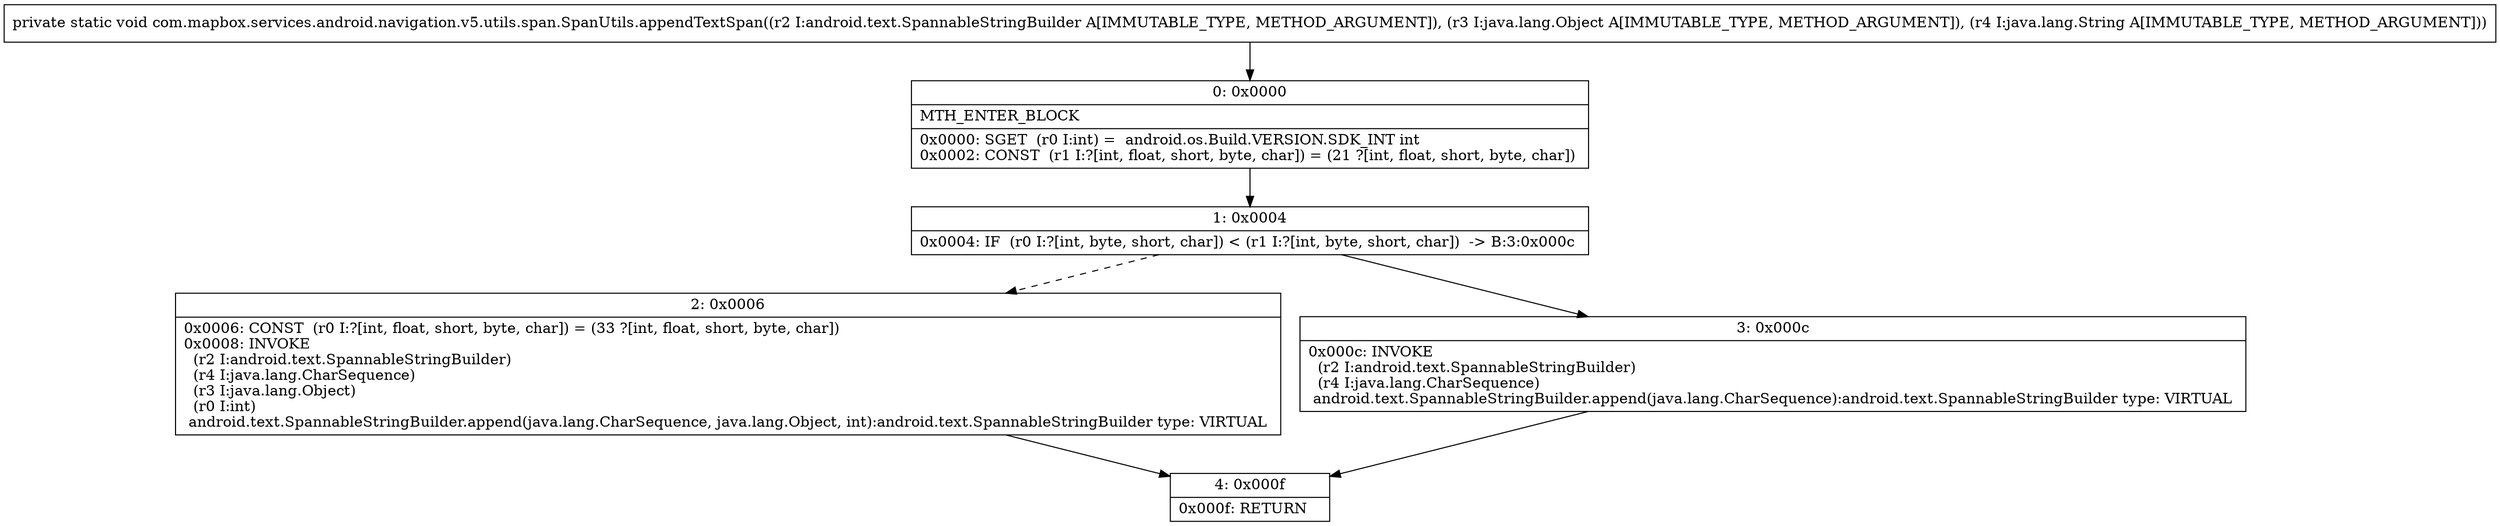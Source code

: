 digraph "CFG forcom.mapbox.services.android.navigation.v5.utils.span.SpanUtils.appendTextSpan(Landroid\/text\/SpannableStringBuilder;Ljava\/lang\/Object;Ljava\/lang\/String;)V" {
Node_0 [shape=record,label="{0\:\ 0x0000|MTH_ENTER_BLOCK\l|0x0000: SGET  (r0 I:int) =  android.os.Build.VERSION.SDK_INT int \l0x0002: CONST  (r1 I:?[int, float, short, byte, char]) = (21 ?[int, float, short, byte, char]) \l}"];
Node_1 [shape=record,label="{1\:\ 0x0004|0x0004: IF  (r0 I:?[int, byte, short, char]) \< (r1 I:?[int, byte, short, char])  \-\> B:3:0x000c \l}"];
Node_2 [shape=record,label="{2\:\ 0x0006|0x0006: CONST  (r0 I:?[int, float, short, byte, char]) = (33 ?[int, float, short, byte, char]) \l0x0008: INVOKE  \l  (r2 I:android.text.SpannableStringBuilder)\l  (r4 I:java.lang.CharSequence)\l  (r3 I:java.lang.Object)\l  (r0 I:int)\l android.text.SpannableStringBuilder.append(java.lang.CharSequence, java.lang.Object, int):android.text.SpannableStringBuilder type: VIRTUAL \l}"];
Node_3 [shape=record,label="{3\:\ 0x000c|0x000c: INVOKE  \l  (r2 I:android.text.SpannableStringBuilder)\l  (r4 I:java.lang.CharSequence)\l android.text.SpannableStringBuilder.append(java.lang.CharSequence):android.text.SpannableStringBuilder type: VIRTUAL \l}"];
Node_4 [shape=record,label="{4\:\ 0x000f|0x000f: RETURN   \l}"];
MethodNode[shape=record,label="{private static void com.mapbox.services.android.navigation.v5.utils.span.SpanUtils.appendTextSpan((r2 I:android.text.SpannableStringBuilder A[IMMUTABLE_TYPE, METHOD_ARGUMENT]), (r3 I:java.lang.Object A[IMMUTABLE_TYPE, METHOD_ARGUMENT]), (r4 I:java.lang.String A[IMMUTABLE_TYPE, METHOD_ARGUMENT])) }"];
MethodNode -> Node_0;
Node_0 -> Node_1;
Node_1 -> Node_2[style=dashed];
Node_1 -> Node_3;
Node_2 -> Node_4;
Node_3 -> Node_4;
}

